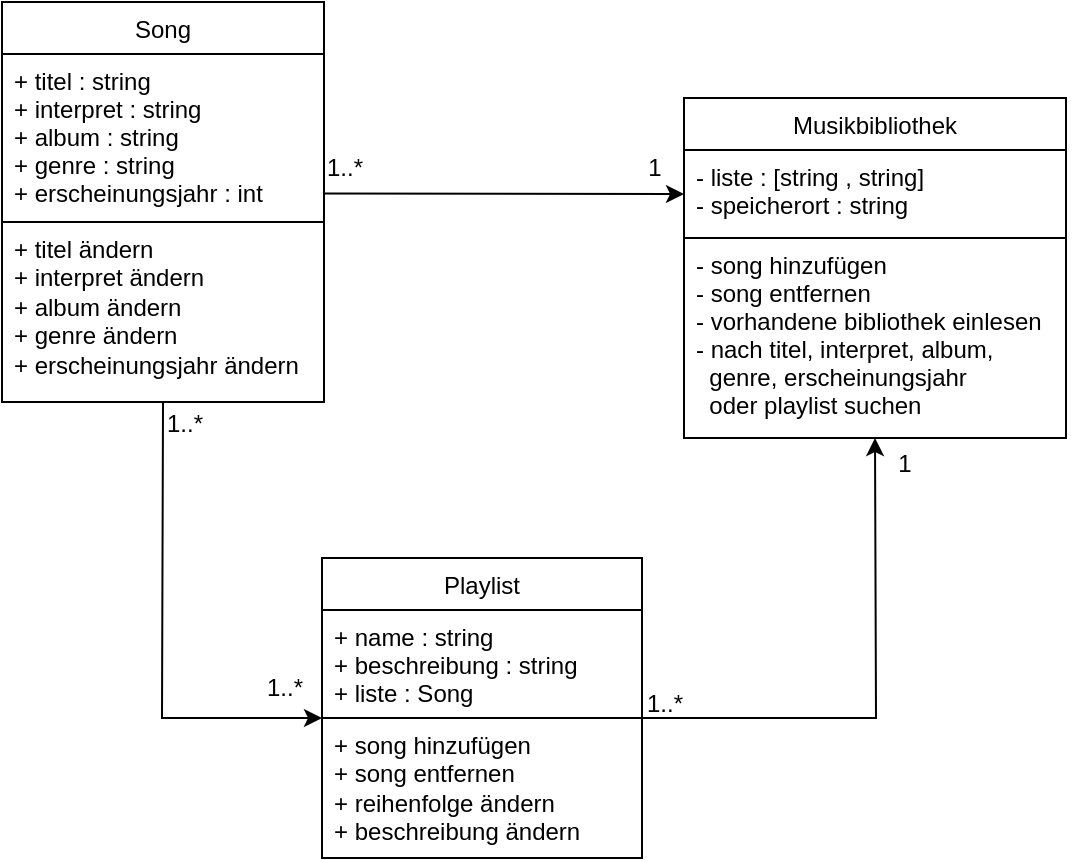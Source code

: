 <mxfile version="22.1.2" type="device">
  <diagram id="C5RBs43oDa-KdzZeNtuy" name="Page-1">
    <mxGraphModel dx="795" dy="510" grid="1" gridSize="10" guides="1" tooltips="1" connect="1" arrows="1" fold="1" page="1" pageScale="1" pageWidth="827" pageHeight="1169" math="0" shadow="0">
      <root>
        <mxCell id="WIyWlLk6GJQsqaUBKTNV-0" />
        <mxCell id="WIyWlLk6GJQsqaUBKTNV-1" parent="WIyWlLk6GJQsqaUBKTNV-0" />
        <mxCell id="qpq3x7gy_d0D6bddIoPE-26" style="edgeStyle=none;rounded=0;orthogonalLoop=1;jettySize=auto;html=1;entryX=0;entryY=0.5;entryDx=0;entryDy=0;exitX=0.239;exitY=0.924;exitDx=0;exitDy=0;exitPerimeter=0;" edge="1" parent="WIyWlLk6GJQsqaUBKTNV-1" source="qpq3x7gy_d0D6bddIoPE-25" target="zkfFHV4jXpPFQw0GAbJ--18">
          <mxGeometry relative="1" as="geometry" />
        </mxCell>
        <mxCell id="zkfFHV4jXpPFQw0GAbJ--6" value="Song" style="swimlane;fontStyle=0;align=center;verticalAlign=top;childLayout=stackLayout;horizontal=1;startSize=26;horizontalStack=0;resizeParent=1;resizeLast=0;collapsible=1;marginBottom=0;rounded=0;shadow=0;strokeWidth=1;" parent="WIyWlLk6GJQsqaUBKTNV-1" vertex="1">
          <mxGeometry x="159" y="82" width="161" height="200" as="geometry">
            <mxRectangle x="130" y="380" width="160" height="26" as="alternateBounds" />
          </mxGeometry>
        </mxCell>
        <mxCell id="zkfFHV4jXpPFQw0GAbJ--11" value="+ titel : string&#xa;+ interpret : string&#xa;+ album : string&#xa;+ genre : string&#xa;+ erscheinungsjahr : int&#xa;" style="text;align=left;verticalAlign=top;spacingLeft=4;spacingRight=4;overflow=hidden;rotatable=0;points=[[0,0.5],[1,0.5]];portConstraint=eastwest;" parent="zkfFHV4jXpPFQw0GAbJ--6" vertex="1">
          <mxGeometry y="26" width="161" height="84" as="geometry" />
        </mxCell>
        <mxCell id="qpq3x7gy_d0D6bddIoPE-18" value="+ titel ändern&lt;br&gt;+ interpret ändern&lt;br&gt;+ album ändern&lt;br&gt;+ genre ändern&lt;br&gt;+ erscheinungsjahr ändern" style="rounded=0;whiteSpace=wrap;html=1;verticalAlign=top;align=left;spacingLeft=4;fillColor=none;" vertex="1" parent="zkfFHV4jXpPFQw0GAbJ--6">
          <mxGeometry y="110" width="161" height="90" as="geometry" />
        </mxCell>
        <mxCell id="zkfFHV4jXpPFQw0GAbJ--13" value="Playlist" style="swimlane;fontStyle=0;align=center;verticalAlign=top;childLayout=stackLayout;horizontal=1;startSize=26;horizontalStack=0;resizeParent=1;resizeLast=0;collapsible=1;marginBottom=0;rounded=0;shadow=0;strokeWidth=1;" parent="WIyWlLk6GJQsqaUBKTNV-1" vertex="1">
          <mxGeometry x="319" y="360" width="160" height="150" as="geometry">
            <mxRectangle x="340" y="380" width="170" height="26" as="alternateBounds" />
          </mxGeometry>
        </mxCell>
        <mxCell id="zkfFHV4jXpPFQw0GAbJ--14" value="+ name : string&#xa;+ beschreibung : string&#xa;+ liste : Song&#xa;" style="text;align=left;verticalAlign=top;spacingLeft=4;spacingRight=4;overflow=hidden;rotatable=0;points=[[0,0.5],[1,0.5]];portConstraint=eastwest;" parent="zkfFHV4jXpPFQw0GAbJ--13" vertex="1">
          <mxGeometry y="26" width="160" height="54" as="geometry" />
        </mxCell>
        <mxCell id="qpq3x7gy_d0D6bddIoPE-17" value="+ song hinzufügen&lt;br&gt;+ song entfernen&lt;br&gt;+ reihenfolge ändern&lt;br&gt;+ beschreibung ändern" style="rounded=0;whiteSpace=wrap;html=1;fillColor=none;align=left;spacingLeft=4;verticalAlign=top;" vertex="1" parent="zkfFHV4jXpPFQw0GAbJ--13">
          <mxGeometry y="80" width="160" height="70" as="geometry" />
        </mxCell>
        <mxCell id="zkfFHV4jXpPFQw0GAbJ--17" value="Musikbibliothek" style="swimlane;fontStyle=0;align=center;verticalAlign=top;childLayout=stackLayout;horizontal=1;startSize=26;horizontalStack=0;resizeParent=1;resizeLast=0;collapsible=1;marginBottom=0;rounded=0;shadow=0;strokeWidth=1;fillColor=none;" parent="WIyWlLk6GJQsqaUBKTNV-1" vertex="1">
          <mxGeometry x="500" y="130" width="191" height="170" as="geometry">
            <mxRectangle x="550" y="140" width="160" height="26" as="alternateBounds" />
          </mxGeometry>
        </mxCell>
        <mxCell id="zkfFHV4jXpPFQw0GAbJ--18" value="- liste : [string , string]&#xa;- speicherort : string" style="text;align=left;verticalAlign=top;spacingLeft=4;spacingRight=4;overflow=hidden;rotatable=0;points=[[0,0.5],[1,0.5]];portConstraint=eastwest;shadow=1;" parent="zkfFHV4jXpPFQw0GAbJ--17" vertex="1">
          <mxGeometry y="26" width="191" height="44" as="geometry" />
        </mxCell>
        <mxCell id="qpq3x7gy_d0D6bddIoPE-15" value="- song hinzufügen&#xa;- song entfernen&#xa;- vorhandene bibliothek einlesen&#xa;- nach titel, interpret, album, &#xa;  genre, erscheinungsjahr&#xa;  oder playlist suchen " style="rounded=0;fillColor=none;verticalAlign=top;align=left;spacingLeft=4;" vertex="1" parent="zkfFHV4jXpPFQw0GAbJ--17">
          <mxGeometry y="70" width="191" height="100" as="geometry" />
        </mxCell>
        <mxCell id="qpq3x7gy_d0D6bddIoPE-22" style="edgeStyle=none;rounded=0;orthogonalLoop=1;jettySize=auto;html=1;exitX=0.5;exitY=1;exitDx=0;exitDy=0;entryX=0;entryY=0;entryDx=0;entryDy=0;" edge="1" parent="WIyWlLk6GJQsqaUBKTNV-1" source="qpq3x7gy_d0D6bddIoPE-18" target="qpq3x7gy_d0D6bddIoPE-17">
          <mxGeometry relative="1" as="geometry">
            <mxPoint x="239" y="440" as="targetPoint" />
            <Array as="points">
              <mxPoint x="239" y="440" />
            </Array>
          </mxGeometry>
        </mxCell>
        <mxCell id="qpq3x7gy_d0D6bddIoPE-24" value="1" style="text;html=1;align=center;verticalAlign=middle;resizable=0;points=[];autosize=1;strokeColor=none;fillColor=none;" vertex="1" parent="WIyWlLk6GJQsqaUBKTNV-1">
          <mxGeometry x="470" y="150" width="30" height="30" as="geometry" />
        </mxCell>
        <mxCell id="qpq3x7gy_d0D6bddIoPE-25" value="1..*" style="text;html=1;align=center;verticalAlign=middle;resizable=0;points=[];autosize=1;strokeColor=none;fillColor=none;" vertex="1" parent="WIyWlLk6GJQsqaUBKTNV-1">
          <mxGeometry x="310" y="150" width="40" height="30" as="geometry" />
        </mxCell>
        <mxCell id="qpq3x7gy_d0D6bddIoPE-27" value="1..*" style="text;html=1;align=center;verticalAlign=middle;resizable=0;points=[];autosize=1;strokeColor=none;fillColor=none;" vertex="1" parent="WIyWlLk6GJQsqaUBKTNV-1">
          <mxGeometry x="230" y="278" width="40" height="30" as="geometry" />
        </mxCell>
        <mxCell id="qpq3x7gy_d0D6bddIoPE-28" value="1..*" style="text;html=1;align=center;verticalAlign=middle;resizable=0;points=[];autosize=1;strokeColor=none;fillColor=none;" vertex="1" parent="WIyWlLk6GJQsqaUBKTNV-1">
          <mxGeometry x="280" y="410" width="40" height="30" as="geometry" />
        </mxCell>
        <mxCell id="qpq3x7gy_d0D6bddIoPE-29" style="edgeStyle=none;rounded=0;orthogonalLoop=1;jettySize=auto;html=1;exitX=1;exitY=0;exitDx=0;exitDy=0;entryX=0.5;entryY=1;entryDx=0;entryDy=0;" edge="1" parent="WIyWlLk6GJQsqaUBKTNV-1" source="qpq3x7gy_d0D6bddIoPE-17" target="qpq3x7gy_d0D6bddIoPE-15">
          <mxGeometry relative="1" as="geometry">
            <Array as="points">
              <mxPoint x="596" y="440" />
            </Array>
          </mxGeometry>
        </mxCell>
        <mxCell id="qpq3x7gy_d0D6bddIoPE-30" value="1" style="text;html=1;align=center;verticalAlign=middle;resizable=0;points=[];autosize=1;strokeColor=none;fillColor=none;" vertex="1" parent="WIyWlLk6GJQsqaUBKTNV-1">
          <mxGeometry x="595" y="298" width="30" height="30" as="geometry" />
        </mxCell>
        <mxCell id="qpq3x7gy_d0D6bddIoPE-31" value="1..*" style="text;html=1;align=center;verticalAlign=middle;resizable=0;points=[];autosize=1;strokeColor=none;fillColor=none;" vertex="1" parent="WIyWlLk6GJQsqaUBKTNV-1">
          <mxGeometry x="470" y="418" width="40" height="30" as="geometry" />
        </mxCell>
      </root>
    </mxGraphModel>
  </diagram>
</mxfile>

